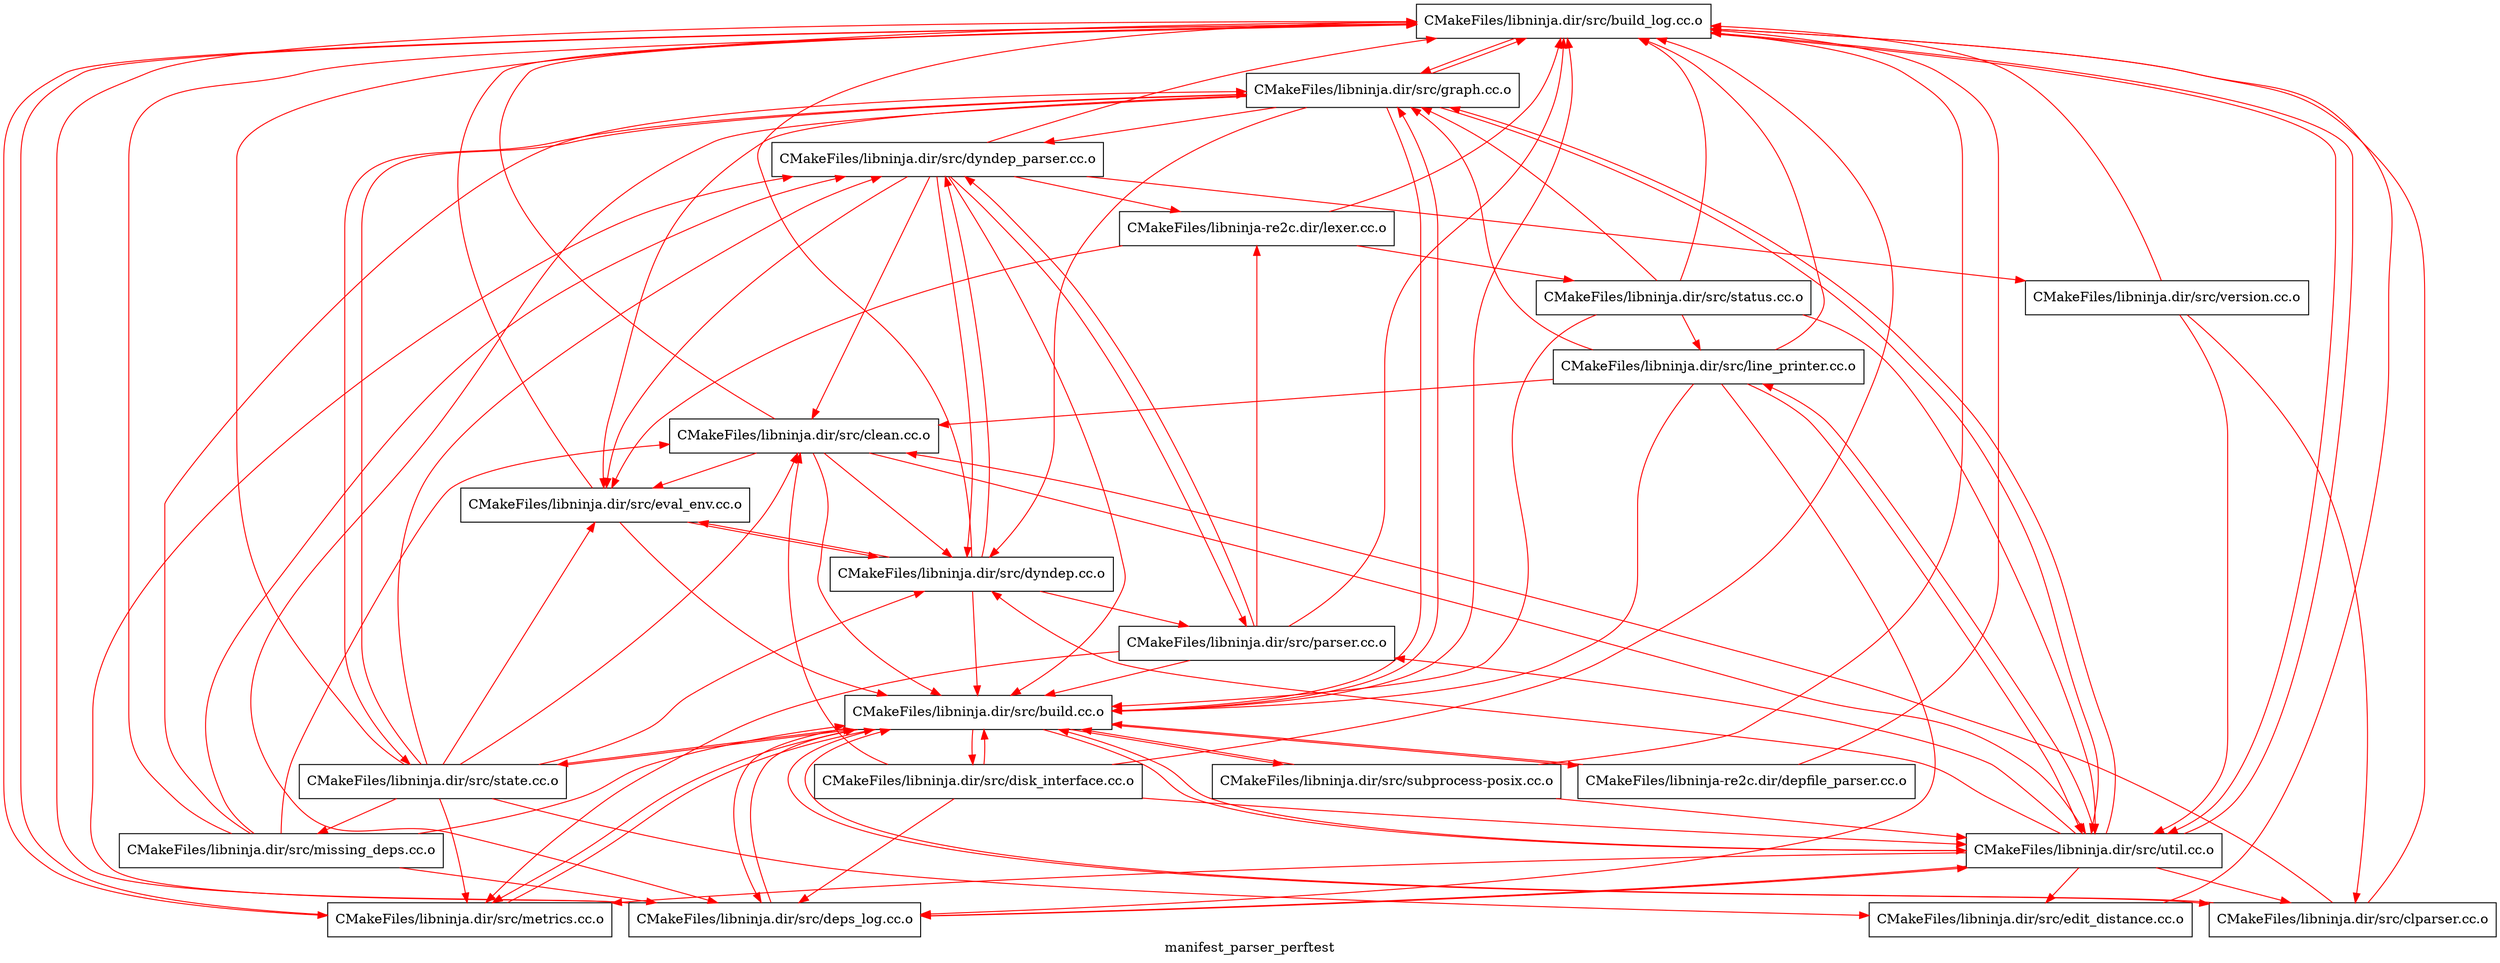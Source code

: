 digraph "manifest_parser_perftest" {
	label="manifest_parser_perftest";

	Node0x55dfe7476430 [shape=record,label="{CMakeFiles/libninja.dir/src/build_log.cc.o}"];
	Node0x55dfe7476430 -> Node0x55dfe7475e90[color=red];
	Node0x55dfe7476430 -> Node0x55dfe7476088[color=red];
	Node0x55dfe7476430 -> Node0x55dfe7475b78[color=red];
	Node0x55dfe7475470 [shape=record,label="{CMakeFiles/libninja.dir/src/build.cc.o}"];
	Node0x55dfe7475470 -> Node0x55dfe7476430[color=red];
	Node0x55dfe7475470 -> Node0x55dfe74761a8[color=red];
	Node0x55dfe7475470 -> Node0x55dfe7475980[color=red];
	Node0x55dfe7475470 -> Node0x55dfe7475e48[color=red];
	Node0x55dfe7475470 -> Node0x55dfe7475e90[color=red];
	Node0x55dfe7475470 -> Node0x55dfe7476088[color=red];
	Node0x55dfe7475470 -> Node0x55dfe7476160[color=red];
	Node0x55dfe7475470 -> Node0x55dfe7475b78[color=red];
	Node0x55dfe7475470 -> Node0x55dfe7476118[color=red];
	Node0x55dfe7475470 -> Node0x55dfe7475c50[color=red];
	Node0x55dfe7475fb0 [shape=record,label="{CMakeFiles/libninja.dir/src/clean.cc.o}"];
	Node0x55dfe7475fb0 -> Node0x55dfe7476430[color=red];
	Node0x55dfe7475fb0 -> Node0x55dfe7475470[color=red];
	Node0x55dfe7475fb0 -> Node0x55dfe7475a58[color=red];
	Node0x55dfe7475fb0 -> Node0x55dfe7475350[color=red];
	Node0x55dfe7475fb0 -> Node0x55dfe7475b78[color=red];
	Node0x55dfe74761a8 [shape=record,label="{CMakeFiles/libninja.dir/src/clparser.cc.o}"];
	Node0x55dfe74761a8 -> Node0x55dfe7476430[color=red];
	Node0x55dfe74761a8 -> Node0x55dfe7475470[color=red];
	Node0x55dfe74761a8 -> Node0x55dfe7475fb0[color=red];
	Node0x55dfe7475a58 [shape=record,label="{CMakeFiles/libninja.dir/src/dyndep.cc.o}"];
	Node0x55dfe7475a58 -> Node0x55dfe7476430[color=red];
	Node0x55dfe7475a58 -> Node0x55dfe7475470[color=red];
	Node0x55dfe7475a58 -> Node0x55dfe7475d28[color=red];
	Node0x55dfe7475a58 -> Node0x55dfe7475350[color=red];
	Node0x55dfe7475a58 -> Node0x55dfe7475c08[color=red];
	Node0x55dfe7475d28 [shape=record,label="{CMakeFiles/libninja.dir/src/dyndep_parser.cc.o}"];
	Node0x55dfe7475d28 -> Node0x55dfe7476430[color=red];
	Node0x55dfe7475d28 -> Node0x55dfe7475470[color=red];
	Node0x55dfe7475d28 -> Node0x55dfe7475fb0[color=red];
	Node0x55dfe7475d28 -> Node0x55dfe7475a58[color=red];
	Node0x55dfe7475d28 -> Node0x55dfe7475350[color=red];
	Node0x55dfe7475d28 -> Node0x55dfe7475c08[color=red];
	Node0x55dfe7475d28 -> Node0x55dfe74759c8[color=red];
	Node0x55dfe7475d28 -> Node0x55dfe7475a10[color=red];
	Node0x55dfe7475980 [shape=record,label="{CMakeFiles/libninja.dir/src/deps_log.cc.o}"];
	Node0x55dfe7475980 -> Node0x55dfe7476430[color=red];
	Node0x55dfe7475980 -> Node0x55dfe7475470[color=red];
	Node0x55dfe7475980 -> Node0x55dfe7475d28[color=red];
	Node0x55dfe7475980 -> Node0x55dfe7475b78[color=red];
	Node0x55dfe7475e48 [shape=record,label="{CMakeFiles/libninja.dir/src/disk_interface.cc.o}"];
	Node0x55dfe7475e48 -> Node0x55dfe7476430[color=red];
	Node0x55dfe7475e48 -> Node0x55dfe7475470[color=red];
	Node0x55dfe7475e48 -> Node0x55dfe7475fb0[color=red];
	Node0x55dfe7475e48 -> Node0x55dfe7475980[color=red];
	Node0x55dfe7475e48 -> Node0x55dfe7475b78[color=red];
	Node0x55dfe7475818 [shape=record,label="{CMakeFiles/libninja.dir/src/edit_distance.cc.o}"];
	Node0x55dfe7475818 -> Node0x55dfe7476430[color=red];
	Node0x55dfe7475350 [shape=record,label="{CMakeFiles/libninja.dir/src/eval_env.cc.o}"];
	Node0x55dfe7475350 -> Node0x55dfe7476430[color=red];
	Node0x55dfe7475350 -> Node0x55dfe7475470[color=red];
	Node0x55dfe7475350 -> Node0x55dfe7475a58[color=red];
	Node0x55dfe7475e90 [shape=record,label="{CMakeFiles/libninja.dir/src/graph.cc.o}"];
	Node0x55dfe7475e90 -> Node0x55dfe7476430[color=red];
	Node0x55dfe7475e90 -> Node0x55dfe7475470[color=red];
	Node0x55dfe7475e90 -> Node0x55dfe7475a58[color=red];
	Node0x55dfe7475e90 -> Node0x55dfe7475d28[color=red];
	Node0x55dfe7475e90 -> Node0x55dfe7475980[color=red];
	Node0x55dfe7475e90 -> Node0x55dfe7475350[color=red];
	Node0x55dfe7475e90 -> Node0x55dfe7476160[color=red];
	Node0x55dfe7475e90 -> Node0x55dfe7475b78[color=red];
	Node0x55dfe7476310 [shape=record,label="{CMakeFiles/libninja.dir/src/line_printer.cc.o}"];
	Node0x55dfe7476310 -> Node0x55dfe7476430[color=red];
	Node0x55dfe7476310 -> Node0x55dfe7475470[color=red];
	Node0x55dfe7476310 -> Node0x55dfe7475fb0[color=red];
	Node0x55dfe7476310 -> Node0x55dfe7475980[color=red];
	Node0x55dfe7476310 -> Node0x55dfe7475e90[color=red];
	Node0x55dfe7476310 -> Node0x55dfe7475b78[color=red];
	Node0x55dfe7476088 [shape=record,label="{CMakeFiles/libninja.dir/src/metrics.cc.o}"];
	Node0x55dfe7476088 -> Node0x55dfe7476430[color=red];
	Node0x55dfe7476088 -> Node0x55dfe7475470[color=red];
	Node0x55dfe74754b8 [shape=record,label="{CMakeFiles/libninja.dir/src/missing_deps.cc.o}"];
	Node0x55dfe74754b8 -> Node0x55dfe7476430[color=red];
	Node0x55dfe74754b8 -> Node0x55dfe7475470[color=red];
	Node0x55dfe74754b8 -> Node0x55dfe7475fb0[color=red];
	Node0x55dfe74754b8 -> Node0x55dfe7475d28[color=red];
	Node0x55dfe74754b8 -> Node0x55dfe7475980[color=red];
	Node0x55dfe74754b8 -> Node0x55dfe7475e90[color=red];
	Node0x55dfe7475c08 [shape=record,label="{CMakeFiles/libninja.dir/src/parser.cc.o}"];
	Node0x55dfe7475c08 -> Node0x55dfe7476430[color=red];
	Node0x55dfe7475c08 -> Node0x55dfe7475470[color=red];
	Node0x55dfe7475c08 -> Node0x55dfe7475d28[color=red];
	Node0x55dfe7475c08 -> Node0x55dfe7476088[color=red];
	Node0x55dfe7475c08 -> Node0x55dfe7475a10[color=red];
	Node0x55dfe7476160 [shape=record,label="{CMakeFiles/libninja.dir/src/state.cc.o}"];
	Node0x55dfe7476160 -> Node0x55dfe7476430[color=red];
	Node0x55dfe7476160 -> Node0x55dfe7475470[color=red];
	Node0x55dfe7476160 -> Node0x55dfe7475fb0[color=red];
	Node0x55dfe7476160 -> Node0x55dfe7475a58[color=red];
	Node0x55dfe7476160 -> Node0x55dfe7475d28[color=red];
	Node0x55dfe7476160 -> Node0x55dfe7475818[color=red];
	Node0x55dfe7476160 -> Node0x55dfe7475350[color=red];
	Node0x55dfe7476160 -> Node0x55dfe7475e90[color=red];
	Node0x55dfe7476160 -> Node0x55dfe7476088[color=red];
	Node0x55dfe7476160 -> Node0x55dfe74754b8[color=red];
	Node0x55dfe7475860 [shape=record,label="{CMakeFiles/libninja.dir/src/status.cc.o}"];
	Node0x55dfe7475860 -> Node0x55dfe7476430[color=red];
	Node0x55dfe7475860 -> Node0x55dfe7475470[color=red];
	Node0x55dfe7475860 -> Node0x55dfe7475e90[color=red];
	Node0x55dfe7475860 -> Node0x55dfe7476310[color=red];
	Node0x55dfe7475860 -> Node0x55dfe7475b78[color=red];
	Node0x55dfe7475b78 [shape=record,label="{CMakeFiles/libninja.dir/src/util.cc.o}"];
	Node0x55dfe7475b78 -> Node0x55dfe7476430[color=red];
	Node0x55dfe7475b78 -> Node0x55dfe7475470[color=red];
	Node0x55dfe7475b78 -> Node0x55dfe74761a8[color=red];
	Node0x55dfe7475b78 -> Node0x55dfe7475a58[color=red];
	Node0x55dfe7475b78 -> Node0x55dfe7475980[color=red];
	Node0x55dfe7475b78 -> Node0x55dfe7475818[color=red];
	Node0x55dfe7475b78 -> Node0x55dfe7475e90[color=red];
	Node0x55dfe7475b78 -> Node0x55dfe7476310[color=red];
	Node0x55dfe7475b78 -> Node0x55dfe7476088[color=red];
	Node0x55dfe7475b78 -> Node0x55dfe7475c08[color=red];
	Node0x55dfe74759c8 [shape=record,label="{CMakeFiles/libninja.dir/src/version.cc.o}"];
	Node0x55dfe74759c8 -> Node0x55dfe7476430[color=red];
	Node0x55dfe74759c8 -> Node0x55dfe74761a8[color=red];
	Node0x55dfe74759c8 -> Node0x55dfe7475b78[color=red];
	Node0x55dfe7476118 [shape=record,label="{CMakeFiles/libninja.dir/src/subprocess-posix.cc.o}"];
	Node0x55dfe7476118 -> Node0x55dfe7476430[color=red];
	Node0x55dfe7476118 -> Node0x55dfe7475470[color=red];
	Node0x55dfe7476118 -> Node0x55dfe7475b78[color=red];
	Node0x55dfe7475c50 [shape=record,label="{CMakeFiles/libninja-re2c.dir/depfile_parser.cc.o}"];
	Node0x55dfe7475c50 -> Node0x55dfe7476430[color=red];
	Node0x55dfe7475c50 -> Node0x55dfe7475470[color=red];
	Node0x55dfe7475a10 [shape=record,label="{CMakeFiles/libninja-re2c.dir/lexer.cc.o}"];
	Node0x55dfe7475a10 -> Node0x55dfe7476430[color=red];
	Node0x55dfe7475a10 -> Node0x55dfe7475350[color=red];
	Node0x55dfe7475a10 -> Node0x55dfe7475860[color=red];
}
